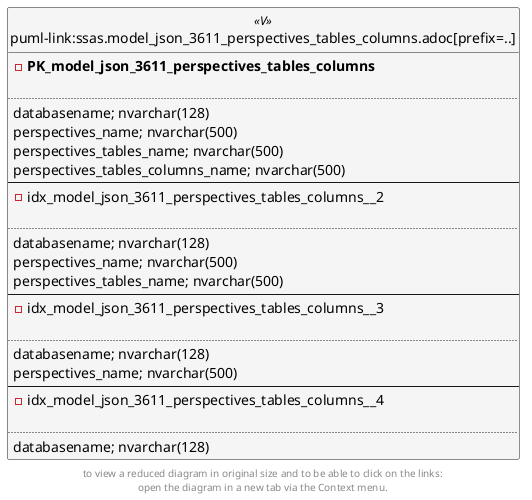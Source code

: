 @startuml
left to right direction
'top to bottom direction
hide circle
'avoide "." issues:
set namespaceSeparator none


skinparam class {
  BackgroundColor White
  BackgroundColor<<FN>> Yellow
  BackgroundColor<<FS>> Yellow
  BackgroundColor<<FT>> LightGray
  BackgroundColor<<IF>> Yellow
  BackgroundColor<<IS>> Yellow
  BackgroundColor<<P>> Aqua
  BackgroundColor<<PC>> Aqua
  BackgroundColor<<SN>> Yellow
  BackgroundColor<<SO>> SlateBlue
  BackgroundColor<<TF>> LightGray
  BackgroundColor<<TR>> Tomato
  BackgroundColor<<U>> White
  BackgroundColor<<V>> WhiteSmoke
  BackgroundColor<<X>> Aqua
}


entity "puml-link:ssas.model_json_3611_perspectives_tables_columns.adoc[prefix=..]" as ssas.model_json_3611_perspectives_tables_columns << V >> {
- **PK_model_json_3611_perspectives_tables_columns**

..
databasename; nvarchar(128)
perspectives_name; nvarchar(500)
perspectives_tables_name; nvarchar(500)
perspectives_tables_columns_name; nvarchar(500)
--
- idx_model_json_3611_perspectives_tables_columns__2

..
databasename; nvarchar(128)
perspectives_name; nvarchar(500)
perspectives_tables_name; nvarchar(500)
--
- idx_model_json_3611_perspectives_tables_columns__3

..
databasename; nvarchar(128)
perspectives_name; nvarchar(500)
--
- idx_model_json_3611_perspectives_tables_columns__4

..
databasename; nvarchar(128)
}


footer
to view a reduced diagram in original size and to be able to click on the links:
open the diagram in a new tab via the Context menu.
end footer

@enduml

